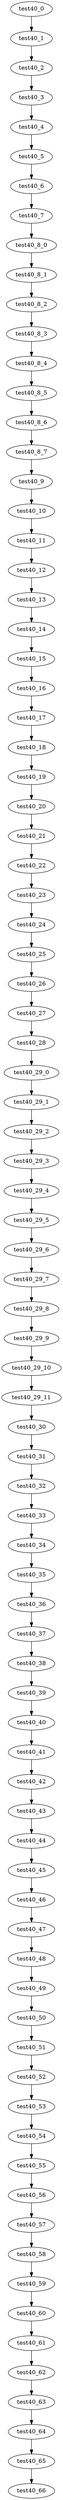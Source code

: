 digraph G {
test40_0->test40_1;
test40_1->test40_2;
test40_2->test40_3;
test40_3->test40_4;
test40_4->test40_5;
test40_5->test40_6;
test40_6->test40_7;
test40_7->test40_8_0;
test40_8_0->test40_8_1;
test40_8_1->test40_8_2;
test40_8_2->test40_8_3;
test40_8_3->test40_8_4;
test40_8_4->test40_8_5;
test40_8_5->test40_8_6;
test40_8_6->test40_8_7;
test40_8_7->test40_9;
test40_9->test40_10;
test40_10->test40_11;
test40_11->test40_12;
test40_12->test40_13;
test40_13->test40_14;
test40_14->test40_15;
test40_15->test40_16;
test40_16->test40_17;
test40_17->test40_18;
test40_18->test40_19;
test40_19->test40_20;
test40_20->test40_21;
test40_21->test40_22;
test40_22->test40_23;
test40_23->test40_24;
test40_24->test40_25;
test40_25->test40_26;
test40_26->test40_27;
test40_27->test40_28;
test40_28->test40_29_0;
test40_29_0->test40_29_1;
test40_29_1->test40_29_2;
test40_29_2->test40_29_3;
test40_29_3->test40_29_4;
test40_29_4->test40_29_5;
test40_29_5->test40_29_6;
test40_29_6->test40_29_7;
test40_29_7->test40_29_8;
test40_29_8->test40_29_9;
test40_29_9->test40_29_10;
test40_29_10->test40_29_11;
test40_29_11->test40_30;
test40_30->test40_31;
test40_31->test40_32;
test40_32->test40_33;
test40_33->test40_34;
test40_34->test40_35;
test40_35->test40_36;
test40_36->test40_37;
test40_37->test40_38;
test40_38->test40_39;
test40_39->test40_40;
test40_40->test40_41;
test40_41->test40_42;
test40_42->test40_43;
test40_43->test40_44;
test40_44->test40_45;
test40_45->test40_46;
test40_46->test40_47;
test40_47->test40_48;
test40_48->test40_49;
test40_49->test40_50;
test40_50->test40_51;
test40_51->test40_52;
test40_52->test40_53;
test40_53->test40_54;
test40_54->test40_55;
test40_55->test40_56;
test40_56->test40_57;
test40_57->test40_58;
test40_58->test40_59;
test40_59->test40_60;
test40_60->test40_61;
test40_61->test40_62;
test40_62->test40_63;
test40_63->test40_64;
test40_64->test40_65;
test40_65->test40_66;

}

